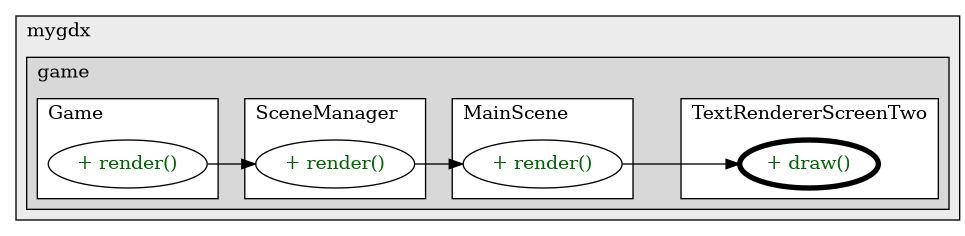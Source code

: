 @startuml

/' diagram meta data start
config=CallConfiguration;
{
  "rootMethod": "com.mygdx.game.Canvas.TextRendererScreenTwo#draw()",
  "projectClassification": {
    "searchMode": "OpenProject", // OpenProject, AllProjects
    "includedProjects": "",
    "pathEndKeywords": "*.impl",
    "isClientPath": "",
    "isClientName": "",
    "isTestPath": "",
    "isTestName": "",
    "isMappingPath": "",
    "isMappingName": "",
    "isDataAccessPath": "",
    "isDataAccessName": "",
    "isDataStructurePath": "",
    "isDataStructureName": "",
    "isInterfaceStructuresPath": "",
    "isInterfaceStructuresName": "",
    "isEntryPointPath": "",
    "isEntryPointName": "",
    "treatFinalFieldsAsMandatory": false
  },
  "graphRestriction": {
    "classPackageExcludeFilter": "",
    "classPackageIncludeFilter": "",
    "classNameExcludeFilter": "",
    "classNameIncludeFilter": "",
    "methodNameExcludeFilter": "",
    "methodNameIncludeFilter": "",
    "removeByInheritance": "", // inheritance/annotation based filtering is done in a second step
    "removeByAnnotation": "",
    "removeByClassPackage": "", // cleanup the graph after inheritance/annotation based filtering is done
    "removeByClassName": "",
    "cutMappings": false,
    "cutEnum": true,
    "cutTests": true,
    "cutClient": true,
    "cutDataAccess": true,
    "cutInterfaceStructures": true,
    "cutDataStructures": true,
    "cutGetterAndSetter": true,
    "cutConstructors": true
  },
  "graphTraversal": {
    "forwardDepth": 3,
    "backwardDepth": 3,
    "classPackageExcludeFilter": "",
    "classPackageIncludeFilter": "",
    "classNameExcludeFilter": "",
    "classNameIncludeFilter": "",
    "methodNameExcludeFilter": "",
    "methodNameIncludeFilter": "",
    "hideMappings": false,
    "hideDataStructures": false,
    "hidePrivateMethods": true,
    "hideInterfaceCalls": true, // indirection: implementation -> interface (is hidden) -> implementation
    "onlyShowApplicationEntryPoints": false, // root node is included
    "useMethodCallsForStructureDiagram": "ForwardOnly" // ForwardOnly, BothDirections, No
  },
  "details": {
    "aggregation": "GroupByClass", // ByClass, GroupByClass, None
    "showMethodParametersTypes": false,
    "showMethodParametersNames": false,
    "showMethodReturnType": false,
    "showPackageLevels": 2,
    "showCallOrder": false,
    "edgeMode": "MethodsOnly", // TypesOnly, MethodsOnly, TypesAndMethods, MethodsAndDirectTypeUsage
    "showDetailedClassStructure": false
  },
  "rootClass": "com.mygdx.game.Canvas.TextRendererScreenTwo",
  "extensionCallbackMethod": "" // qualified.class.name#methodName - signature: public static String method(String)
}
diagram meta data end '/



digraph g {
    rankdir="LR"
    splines=polyline
    

'nodes 
subgraph cluster_104370703 { 
   	label=mygdx
	labeljust=l
	fillcolor="#ececec"
	style=filled
   
   subgraph cluster_1554244721 { 
   	label=game
	labeljust=l
	fillcolor="#d8d8d8"
	style=filled
   
   subgraph cluster_1061483388 { 
   	label=MainScene
	labeljust=l
	fillcolor=white
	style=filled
   
   MainScene1662065271XXXrender0[
	label="+ render()"
	style=filled
	fillcolor=white
	tooltip="MainScene

null"
	fontcolor=darkgreen
];
} 

subgraph cluster_1974046462 { 
   	label=Game
	labeljust=l
	fillcolor=white
	style=filled
   
   Game670316286XXXrender0[
	label="+ render()"
	style=filled
	fillcolor=white
	tooltip="Game

null"
	fontcolor=darkgreen
];
} 

subgraph cluster_51759126 { 
   	label=TextRendererScreenTwo
	labeljust=l
	fillcolor=white
	style=filled
   
   TextRendererScreenTwo1202427496XXXdraw0[
	label="+ draw()"
	style=filled
	fillcolor=white
	tooltip="TextRendererScreenTwo

null"
	penwidth=4
	fontcolor=darkgreen
];
} 

subgraph cluster_84904008 { 
   	label=SceneManager
	labeljust=l
	fillcolor=white
	style=filled
   
   SceneManager1662065271XXXrender0[
	label="+ render()"
	style=filled
	fillcolor=white
	tooltip="SceneManager

null"
	fontcolor=darkgreen
];
} 
} 
} 

'edges    
Game670316286XXXrender0 -> SceneManager1662065271XXXrender0;
MainScene1662065271XXXrender0 -> TextRendererScreenTwo1202427496XXXdraw0;
SceneManager1662065271XXXrender0 -> MainScene1662065271XXXrender0;
    
}
@enduml